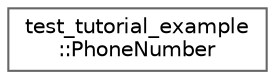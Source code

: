 digraph "类继承关系图"
{
 // LATEX_PDF_SIZE
  bgcolor="transparent";
  edge [fontname=Helvetica,fontsize=10,labelfontname=Helvetica,labelfontsize=10];
  node [fontname=Helvetica,fontsize=10,shape=box,height=0.2,width=0.4];
  rankdir="LR";
  Node0 [id="Node000000",label="test_tutorial_example\l::PhoneNumber",height=0.2,width=0.4,color="grey40", fillcolor="white", style="filled",URL="$structtest__tutorial__example_1_1_phone_number.html",tooltip=" "];
}
